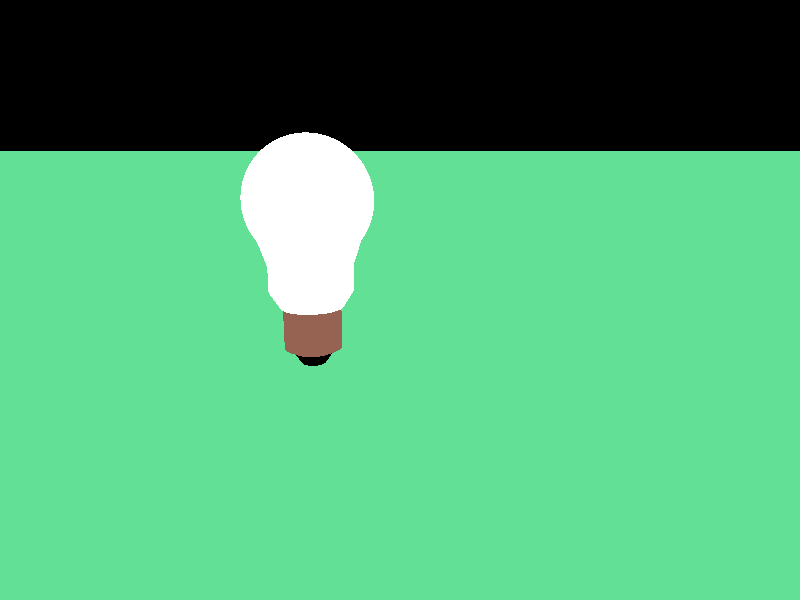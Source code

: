 


global_settings{ assumed_gamma 1.3}
#include "colors.inc"
#include "metals.inc"
#include "woods.inc"  
#include  "textures.inc"
#declare camera1 = camera{ 
   location<10,5,10> 
   right     x*image_width/image_height
   look_at <1,2,2>  
   rotate<0,-360*(clock+0.10),0>
}    
camera{camera1}
light_source {< 2, 13, -10> color White
} 



#declare base = cone{<1.29,0> 0.29,<1.29,0.29>,0.49}
#declare middle = union{cone{<1.29,0.29>,0.49,<1.29,0.39>,0.69} texture{T_Copper_1B}}
#declare top = union{cylinder{<1.29,0.39>,<1.29,1.39>,0.69} texture{T_Copper_1B}}
#declare full_bottom = union{object{base} object{middle} object{top}} 
#declare glass_bottom = union{cone{<1.29,1.39>,0.75,<1.29,1.79>, 1.0}  texture{Glass}}
#declare glass_shaft = union{cylinder{<1.29,1.79>,<1.29,2.39> 1.0} texture{Glass}} 
#declare glass_rise = union{cone{<1.29,2.39>, 1.0,<1.29,3.89>,1.5} texture{Glass}}
#declare glass_top = union{difference{sphere{<1.29,3.89>,1.5} object{glass_rise}} texture{Glass}}
#declare glass_full = union{object{glass_bottom} object{glass_shaft} object{glass_rise} object{glass_top}}



#declare wire =  union{cylinder{<1.29,1.39>,<1.29,3.68>,0.03} texture {
        pigment {color rgb <1, 1, 1>}
        finish {ambient 1 }
      }} 
#declare pawn = union{object{full_bottom} object{glass_full} object{wire}}

plane{ <0,1,0>, -0.012 pigment{ rgb<0.2,0.8,0.4> } }  
object{pawn}




